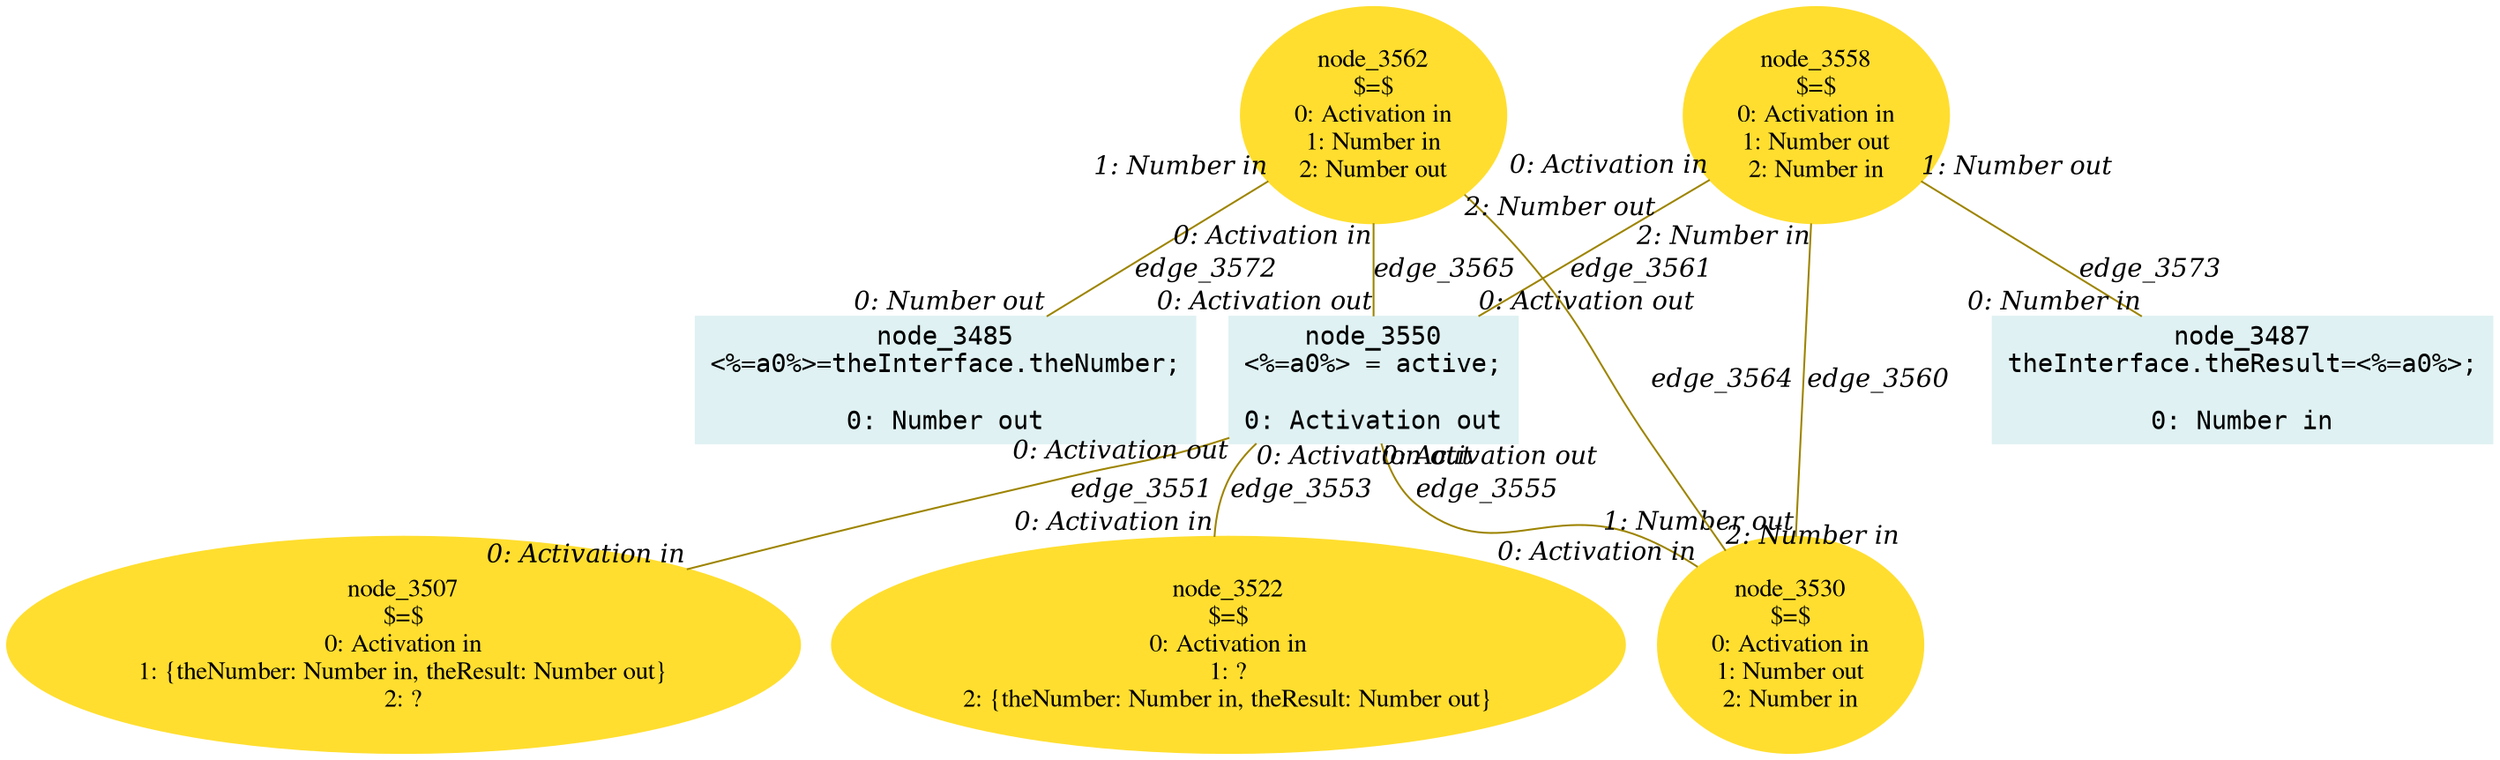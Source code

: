 digraph g{node_3485 [shape="box", style="filled", color="#dff1f2", fontname="Courier", label="node_3485
<%=a0%>=theInterface.theNumber;

0: Number out" ]
node_3487 [shape="box", style="filled", color="#dff1f2", fontname="Courier", label="node_3487
theInterface.theResult=<%=a0%>;

0: Number in" ]
node_3507 [shape="ellipse", style="filled", color="#ffde2f", fontname="Times", label="node_3507
$=$
0: Activation in
1: {theNumber: Number in, theResult: Number out}
2: ?" ]
node_3522 [shape="ellipse", style="filled", color="#ffde2f", fontname="Times", label="node_3522
$=$
0: Activation in
1: ?
2: {theNumber: Number in, theResult: Number out}" ]
node_3530 [shape="ellipse", style="filled", color="#ffde2f", fontname="Times", label="node_3530
$=$
0: Activation in
1: Number out
2: Number in" ]
node_3550 [shape="box", style="filled", color="#dff1f2", fontname="Courier", label="node_3550
<%=a0%> = active;

0: Activation out" ]
node_3558 [shape="ellipse", style="filled", color="#ffde2f", fontname="Times", label="node_3558
$=$
0: Activation in
1: Number out
2: Number in" ]
node_3562 [shape="ellipse", style="filled", color="#ffde2f", fontname="Times", label="node_3562
$=$
0: Activation in
1: Number in
2: Number out" ]
node_3550 -> node_3507 [dir=none, arrowHead=none, fontname="Times-Italic", arrowsize=1, color="#9d8400", label="edge_3551",  headlabel="0: Activation in", taillabel="0: Activation out" ]
node_3550 -> node_3522 [dir=none, arrowHead=none, fontname="Times-Italic", arrowsize=1, color="#9d8400", label="edge_3553",  headlabel="0: Activation in", taillabel="0: Activation out" ]
node_3550 -> node_3530 [dir=none, arrowHead=none, fontname="Times-Italic", arrowsize=1, color="#9d8400", label="edge_3555",  headlabel="0: Activation in", taillabel="0: Activation out" ]
node_3558 -> node_3530 [dir=none, arrowHead=none, fontname="Times-Italic", arrowsize=1, color="#9d8400", label="edge_3560",  headlabel="1: Number out", taillabel="2: Number in" ]
node_3558 -> node_3550 [dir=none, arrowHead=none, fontname="Times-Italic", arrowsize=1, color="#9d8400", label="edge_3561",  headlabel="0: Activation out", taillabel="0: Activation in" ]
node_3562 -> node_3530 [dir=none, arrowHead=none, fontname="Times-Italic", arrowsize=1, color="#9d8400", label="edge_3564",  headlabel="2: Number in", taillabel="2: Number out" ]
node_3562 -> node_3550 [dir=none, arrowHead=none, fontname="Times-Italic", arrowsize=1, color="#9d8400", label="edge_3565",  headlabel="0: Activation out", taillabel="0: Activation in" ]
node_3562 -> node_3485 [dir=none, arrowHead=none, fontname="Times-Italic", arrowsize=1, color="#9d8400", label="edge_3572",  headlabel="0: Number out", taillabel="1: Number in" ]
node_3558 -> node_3487 [dir=none, arrowHead=none, fontname="Times-Italic", arrowsize=1, color="#9d8400", label="edge_3573",  headlabel="0: Number in", taillabel="1: Number out" ]
}